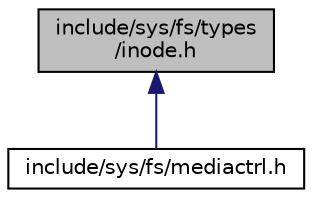 digraph "include/sys/fs/types/inode.h"
{
 // LATEX_PDF_SIZE
  edge [fontname="Helvetica",fontsize="10",labelfontname="Helvetica",labelfontsize="10"];
  node [fontname="Helvetica",fontsize="10",shape=record];
  Node1 [label="include/sys/fs/types\l/inode.h",height=0.2,width=0.4,color="black", fillcolor="grey75", style="filled", fontcolor="black",tooltip="定义inode。"];
  Node1 -> Node2 [dir="back",color="midnightblue",fontsize="10",style="solid"];
  Node2 [label="include/sys/fs/mediactrl.h",height=0.2,width=0.4,color="black", fillcolor="white", style="filled",URL="$mediactrl_8h.html",tooltip="实现基本的介质管理。"];
}

